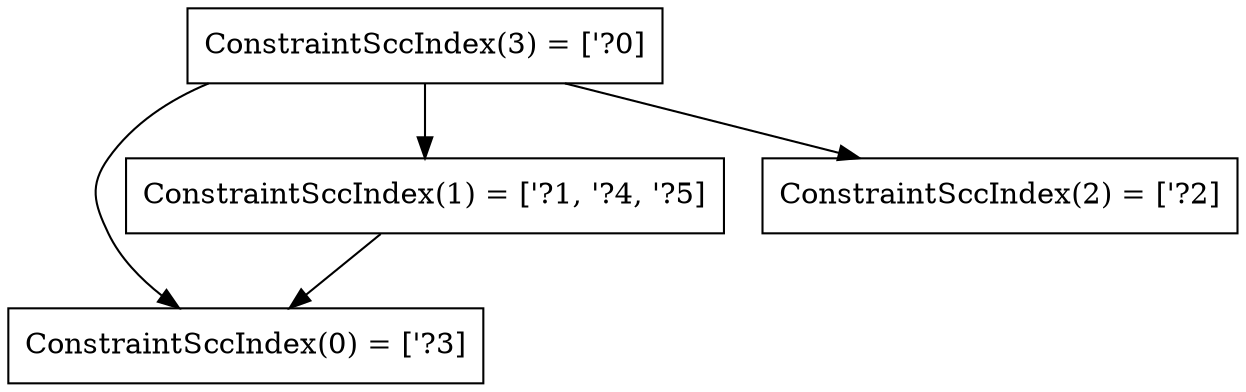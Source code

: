 digraph RegionInferenceContext {
    r0[label="ConstraintSccIndex(0) = [\'?3]"][shape="box"];
    r1[label="ConstraintSccIndex(1) = [\'?1, \'?4, \'?5]"][shape="box"];
    r2[label="ConstraintSccIndex(2) = [\'?2]"][shape="box"];
    r3[label="ConstraintSccIndex(3) = [\'?0]"][shape="box"];
    r1 -> r0[label=""];
    r3 -> r1[label=""];
    r3 -> r2[label=""];
    r3 -> r0[label=""];
}
